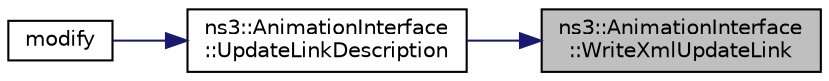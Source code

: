 digraph "ns3::AnimationInterface::WriteXmlUpdateLink"
{
 // LATEX_PDF_SIZE
  edge [fontname="Helvetica",fontsize="10",labelfontname="Helvetica",labelfontsize="10"];
  node [fontname="Helvetica",fontsize="10",shape=record];
  rankdir="RL";
  Node1 [label="ns3::AnimationInterface\l::WriteXmlUpdateLink",height=0.2,width=0.4,color="black", fillcolor="grey75", style="filled", fontcolor="black",tooltip="Write XML update link counter function."];
  Node1 -> Node2 [dir="back",color="midnightblue",fontsize="10",style="solid",fontname="Helvetica"];
  Node2 [label="ns3::AnimationInterface\l::UpdateLinkDescription",height=0.2,width=0.4,color="black", fillcolor="white", style="filled",URL="$classns3_1_1_animation_interface.html#a6e85be8d6af4296c0ea3c914c06d5944",tooltip="Helper function to update the description for a link."];
  Node2 -> Node3 [dir="back",color="midnightblue",fontsize="10",style="solid",fontname="Helvetica"];
  Node3 [label="modify",height=0.2,width=0.4,color="black", fillcolor="white", style="filled",URL="$colors-link-description_8cc.html#a7a2a3abb755d0d1a31414355520d054b",tooltip=" "];
}
